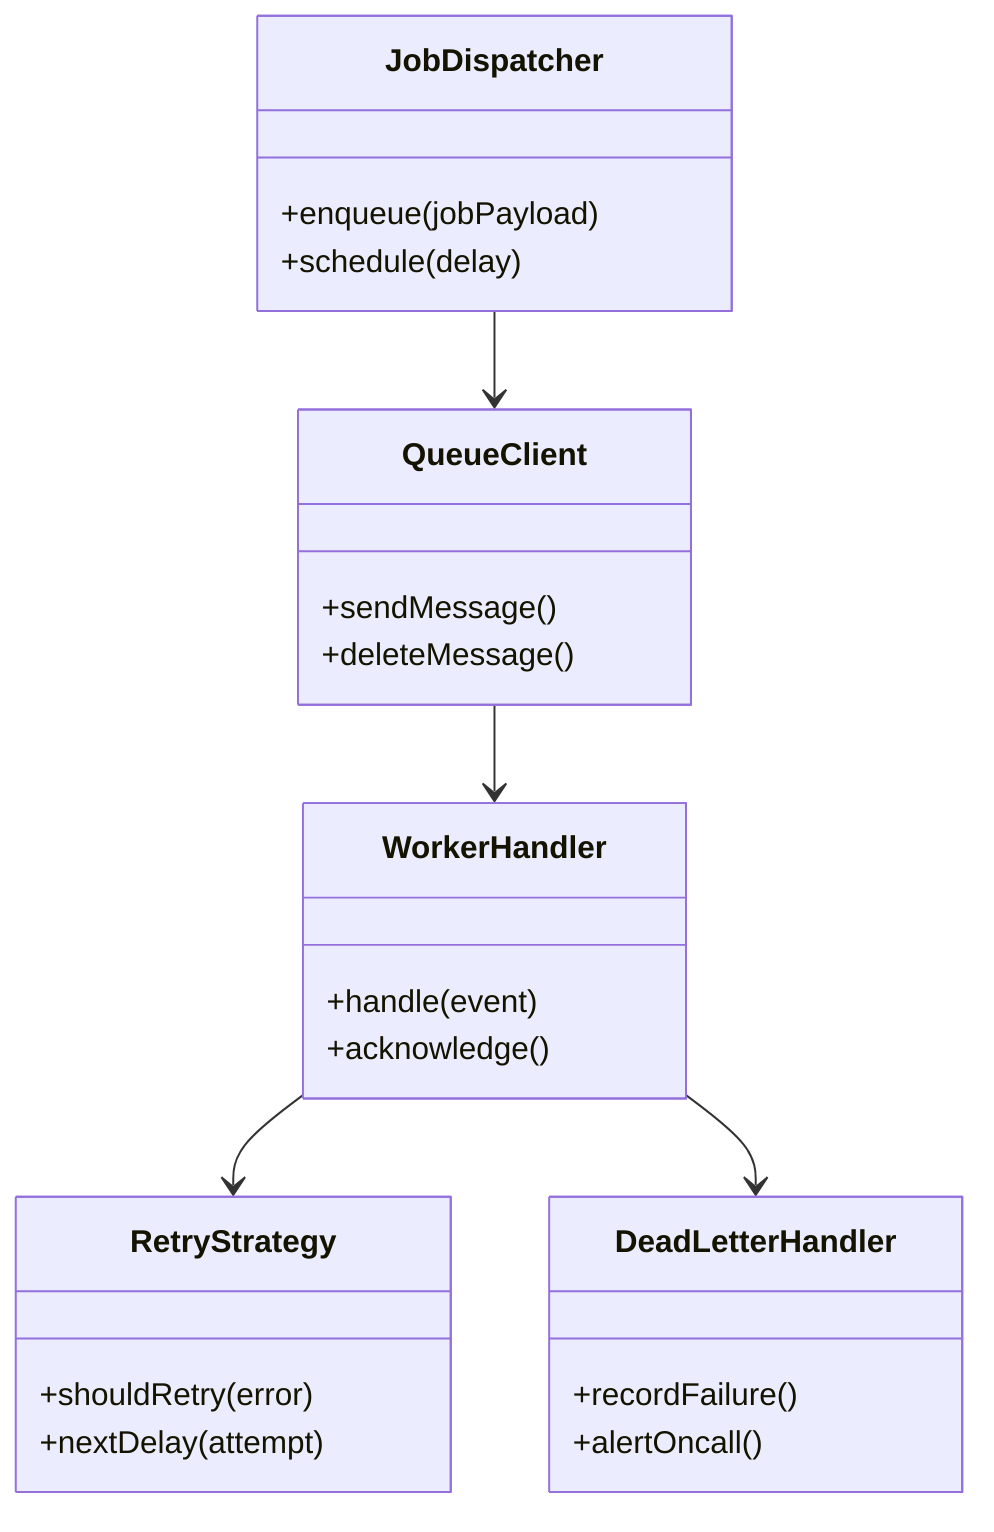 classDiagram
    class JobDispatcher {
        +enqueue(jobPayload)
        +schedule(delay)
    }
    class QueueClient {
        +sendMessage()
        +deleteMessage()
    }
    class WorkerHandler {
        +handle(event)
        +acknowledge()
    }
    class RetryStrategy {
        +shouldRetry(error)
        +nextDelay(attempt)
    }
    class DeadLetterHandler {
        +recordFailure()
        +alertOncall()
    }
    JobDispatcher --> QueueClient
    QueueClient --> WorkerHandler
    WorkerHandler --> RetryStrategy
    WorkerHandler --> DeadLetterHandler